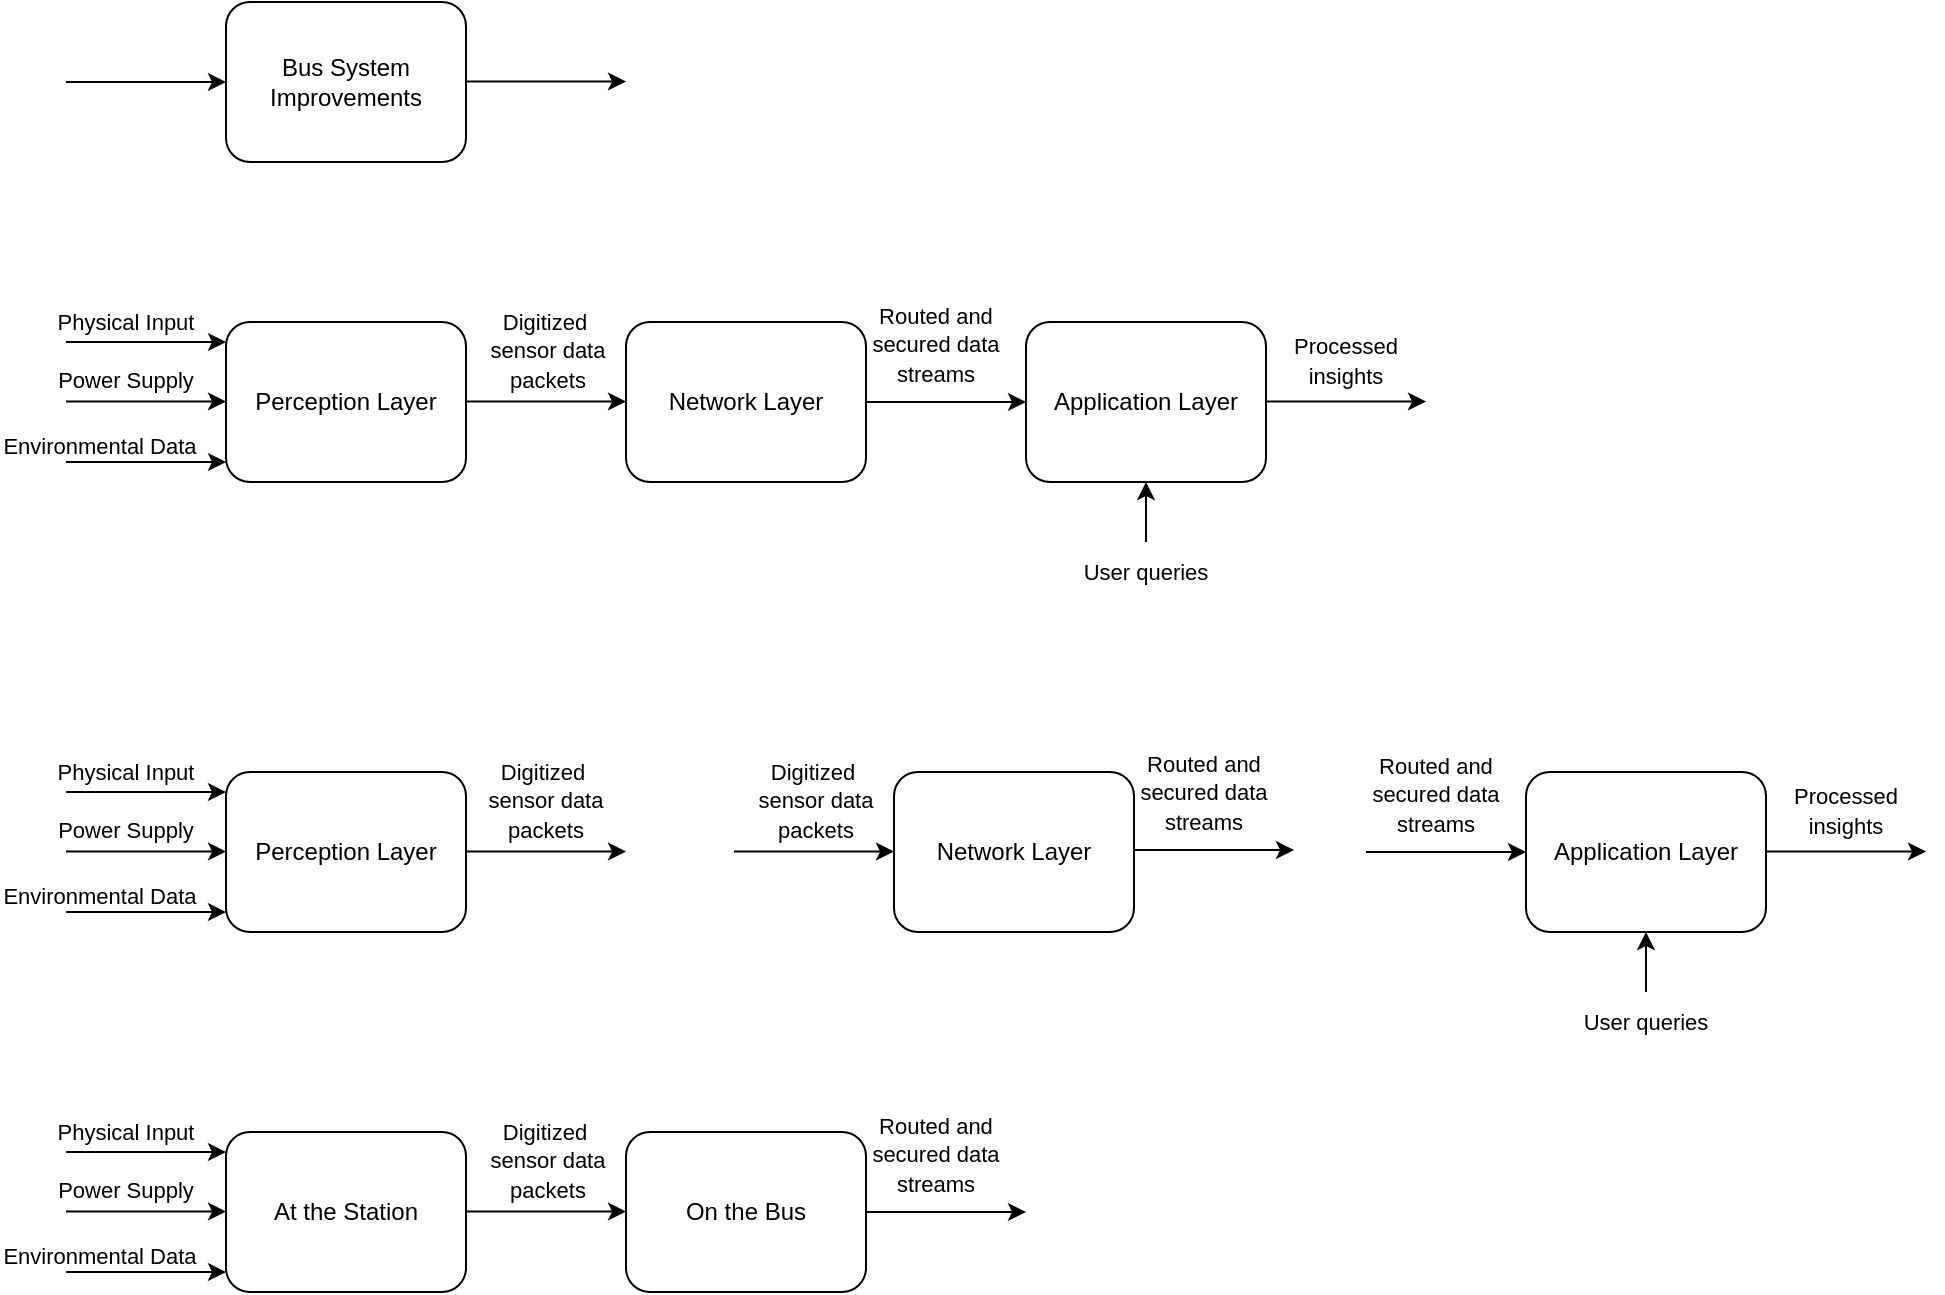 <mxfile version="28.2.4">
  <diagram name="Page-1" id="IJm5mm4XeN8IWuT5u6mj">
    <mxGraphModel dx="548" dy="277" grid="1" gridSize="10" guides="1" tooltips="1" connect="1" arrows="1" fold="1" page="1" pageScale="1" pageWidth="850" pageHeight="1100" math="0" shadow="0">
      <root>
        <mxCell id="0" />
        <mxCell id="1" parent="0" />
        <mxCell id="GfLsMkW95VEtjMX5fsOj-1" value="Bus System&lt;div&gt;Improvements&lt;/div&gt;" style="rounded=1;whiteSpace=wrap;html=1;" vertex="1" parent="1">
          <mxGeometry x="280" y="80" width="120" height="80" as="geometry" />
        </mxCell>
        <mxCell id="GfLsMkW95VEtjMX5fsOj-2" value="" style="endArrow=classic;html=1;rounded=0;entryX=0;entryY=0.5;entryDx=0;entryDy=0;endFill=1;" edge="1" parent="1" target="GfLsMkW95VEtjMX5fsOj-1">
          <mxGeometry width="50" height="50" relative="1" as="geometry">
            <mxPoint x="200" y="120" as="sourcePoint" />
            <mxPoint x="250" y="70" as="targetPoint" />
          </mxGeometry>
        </mxCell>
        <mxCell id="GfLsMkW95VEtjMX5fsOj-3" value="" style="endArrow=classic;html=1;rounded=0;entryX=0;entryY=0.5;entryDx=0;entryDy=0;endFill=1;" edge="1" parent="1">
          <mxGeometry width="50" height="50" relative="1" as="geometry">
            <mxPoint x="400" y="119.8" as="sourcePoint" />
            <mxPoint x="480" y="119.8" as="targetPoint" />
          </mxGeometry>
        </mxCell>
        <mxCell id="GfLsMkW95VEtjMX5fsOj-4" value="Perception Layer" style="rounded=1;whiteSpace=wrap;html=1;" vertex="1" parent="1">
          <mxGeometry x="280" y="240" width="120" height="80" as="geometry" />
        </mxCell>
        <mxCell id="GfLsMkW95VEtjMX5fsOj-5" value="" style="endArrow=classic;html=1;rounded=0;entryX=0;entryY=0.5;entryDx=0;entryDy=0;endFill=1;" edge="1" parent="1">
          <mxGeometry width="50" height="50" relative="1" as="geometry">
            <mxPoint x="200" y="250" as="sourcePoint" />
            <mxPoint x="280" y="250" as="targetPoint" />
          </mxGeometry>
        </mxCell>
        <mxCell id="GfLsMkW95VEtjMX5fsOj-6" value="" style="endArrow=classic;html=1;rounded=0;entryX=0;entryY=0.5;entryDx=0;entryDy=0;endFill=1;" edge="1" parent="1">
          <mxGeometry width="50" height="50" relative="1" as="geometry">
            <mxPoint x="400" y="279.8" as="sourcePoint" />
            <mxPoint x="480" y="279.8" as="targetPoint" />
          </mxGeometry>
        </mxCell>
        <mxCell id="GfLsMkW95VEtjMX5fsOj-9" value="" style="edgeStyle=orthogonalEdgeStyle;rounded=0;orthogonalLoop=1;jettySize=auto;html=1;" edge="1" parent="1">
          <mxGeometry relative="1" as="geometry">
            <mxPoint x="600.0" y="280" as="sourcePoint" />
            <mxPoint x="680.0" y="280" as="targetPoint" />
          </mxGeometry>
        </mxCell>
        <mxCell id="GfLsMkW95VEtjMX5fsOj-7" value="Network Layer" style="rounded=1;whiteSpace=wrap;html=1;" vertex="1" parent="1">
          <mxGeometry x="480" y="240" width="120" height="80" as="geometry" />
        </mxCell>
        <mxCell id="GfLsMkW95VEtjMX5fsOj-8" value="Application Layer" style="rounded=1;whiteSpace=wrap;html=1;" vertex="1" parent="1">
          <mxGeometry x="680" y="240" width="120" height="80" as="geometry" />
        </mxCell>
        <mxCell id="GfLsMkW95VEtjMX5fsOj-10" value="" style="edgeStyle=orthogonalEdgeStyle;rounded=0;orthogonalLoop=1;jettySize=auto;html=1;" edge="1" parent="1">
          <mxGeometry relative="1" as="geometry">
            <mxPoint x="800" y="279.8" as="sourcePoint" />
            <mxPoint x="880" y="279.8" as="targetPoint" />
          </mxGeometry>
        </mxCell>
        <mxCell id="GfLsMkW95VEtjMX5fsOj-11" value="" style="endArrow=classic;html=1;rounded=0;entryX=0;entryY=0.5;entryDx=0;entryDy=0;endFill=1;" edge="1" parent="1">
          <mxGeometry width="50" height="50" relative="1" as="geometry">
            <mxPoint x="200" y="279.8" as="sourcePoint" />
            <mxPoint x="280" y="279.8" as="targetPoint" />
          </mxGeometry>
        </mxCell>
        <mxCell id="GfLsMkW95VEtjMX5fsOj-12" value="" style="endArrow=classic;html=1;rounded=0;entryX=0;entryY=0.5;entryDx=0;entryDy=0;endFill=1;" edge="1" parent="1">
          <mxGeometry width="50" height="50" relative="1" as="geometry">
            <mxPoint x="200" y="310" as="sourcePoint" />
            <mxPoint x="280" y="310" as="targetPoint" />
          </mxGeometry>
        </mxCell>
        <mxCell id="GfLsMkW95VEtjMX5fsOj-13" value="&lt;font style=&quot;font-size: 11px;&quot;&gt;Physical Input&lt;/font&gt;" style="text;html=1;align=center;verticalAlign=middle;whiteSpace=wrap;rounded=0;" vertex="1" parent="1">
          <mxGeometry x="190" y="235" width="80" height="10" as="geometry" />
        </mxCell>
        <mxCell id="GfLsMkW95VEtjMX5fsOj-14" value="&lt;font style=&quot;font-size: 11px;&quot;&gt;Power Supply&lt;/font&gt;" style="text;html=1;align=center;verticalAlign=middle;whiteSpace=wrap;rounded=0;" vertex="1" parent="1">
          <mxGeometry x="190" y="264" width="80" height="10" as="geometry" />
        </mxCell>
        <mxCell id="GfLsMkW95VEtjMX5fsOj-15" value="&lt;font style=&quot;font-size: 11px;&quot;&gt;Environmental Data&lt;/font&gt;" style="text;html=1;align=center;verticalAlign=middle;whiteSpace=wrap;rounded=0;" vertex="1" parent="1">
          <mxGeometry x="167" y="297" width="100" height="10" as="geometry" />
        </mxCell>
        <mxCell id="GfLsMkW95VEtjMX5fsOj-17" value="&lt;font style=&quot;font-size: 11px;&quot;&gt;Digitized&amp;nbsp;&lt;/font&gt;&lt;div&gt;&lt;font style=&quot;font-size: 11px;&quot;&gt;sensor data packets&lt;/font&gt;&lt;/div&gt;" style="text;html=1;align=center;verticalAlign=middle;whiteSpace=wrap;rounded=0;" vertex="1" parent="1">
          <mxGeometry x="396" y="249" width="90" height="10" as="geometry" />
        </mxCell>
        <mxCell id="GfLsMkW95VEtjMX5fsOj-18" value="&lt;div&gt;&lt;span style=&quot;font-size: 11px;&quot;&gt;Routed and secured data streams&lt;/span&gt;&lt;/div&gt;" style="text;html=1;align=center;verticalAlign=middle;whiteSpace=wrap;rounded=0;" vertex="1" parent="1">
          <mxGeometry x="590" y="246" width="90" height="10" as="geometry" />
        </mxCell>
        <mxCell id="GfLsMkW95VEtjMX5fsOj-19" value="" style="edgeStyle=orthogonalEdgeStyle;rounded=0;orthogonalLoop=1;jettySize=auto;html=1;exitX=0.5;exitY=0;exitDx=0;exitDy=0;entryX=0.5;entryY=1;entryDx=0;entryDy=0;" edge="1" parent="1" source="GfLsMkW95VEtjMX5fsOj-20" target="GfLsMkW95VEtjMX5fsOj-8">
          <mxGeometry relative="1" as="geometry">
            <mxPoint x="700.0" y="340" as="sourcePoint" />
            <mxPoint x="780.0" y="340" as="targetPoint" />
          </mxGeometry>
        </mxCell>
        <mxCell id="GfLsMkW95VEtjMX5fsOj-20" value="&lt;font style=&quot;font-size: 11px;&quot;&gt;User q&lt;/font&gt;&lt;span style=&quot;font-size: 11px; background-color: transparent; color: light-dark(rgb(0, 0, 0), rgb(255, 255, 255));&quot;&gt;ueries&lt;/span&gt;" style="text;html=1;align=center;verticalAlign=middle;whiteSpace=wrap;rounded=0;" vertex="1" parent="1">
          <mxGeometry x="700" y="350" width="80" height="30" as="geometry" />
        </mxCell>
        <mxCell id="GfLsMkW95VEtjMX5fsOj-21" value="&lt;span style=&quot;font-size: 11px;&quot;&gt;Processed insights&lt;/span&gt;" style="text;html=1;align=center;verticalAlign=middle;whiteSpace=wrap;rounded=0;" vertex="1" parent="1">
          <mxGeometry x="800" y="254" width="80" height="10" as="geometry" />
        </mxCell>
        <mxCell id="GfLsMkW95VEtjMX5fsOj-22" value="Perception Layer" style="rounded=1;whiteSpace=wrap;html=1;" vertex="1" parent="1">
          <mxGeometry x="280" y="465" width="120" height="80" as="geometry" />
        </mxCell>
        <mxCell id="GfLsMkW95VEtjMX5fsOj-23" value="" style="endArrow=classic;html=1;rounded=0;entryX=0;entryY=0.5;entryDx=0;entryDy=0;endFill=1;" edge="1" parent="1">
          <mxGeometry width="50" height="50" relative="1" as="geometry">
            <mxPoint x="200" y="475" as="sourcePoint" />
            <mxPoint x="280" y="475" as="targetPoint" />
          </mxGeometry>
        </mxCell>
        <mxCell id="GfLsMkW95VEtjMX5fsOj-24" value="" style="endArrow=classic;html=1;rounded=0;entryX=0;entryY=0.5;entryDx=0;entryDy=0;endFill=1;" edge="1" parent="1">
          <mxGeometry width="50" height="50" relative="1" as="geometry">
            <mxPoint x="200" y="504.8" as="sourcePoint" />
            <mxPoint x="280" y="504.8" as="targetPoint" />
          </mxGeometry>
        </mxCell>
        <mxCell id="GfLsMkW95VEtjMX5fsOj-25" value="" style="endArrow=classic;html=1;rounded=0;entryX=0;entryY=0.5;entryDx=0;entryDy=0;endFill=1;" edge="1" parent="1">
          <mxGeometry width="50" height="50" relative="1" as="geometry">
            <mxPoint x="200" y="535" as="sourcePoint" />
            <mxPoint x="280" y="535" as="targetPoint" />
          </mxGeometry>
        </mxCell>
        <mxCell id="GfLsMkW95VEtjMX5fsOj-26" value="&lt;font style=&quot;font-size: 11px;&quot;&gt;Physical Input&lt;/font&gt;" style="text;html=1;align=center;verticalAlign=middle;whiteSpace=wrap;rounded=0;" vertex="1" parent="1">
          <mxGeometry x="190" y="460" width="80" height="10" as="geometry" />
        </mxCell>
        <mxCell id="GfLsMkW95VEtjMX5fsOj-27" value="&lt;font style=&quot;font-size: 11px;&quot;&gt;Power Supply&lt;/font&gt;" style="text;html=1;align=center;verticalAlign=middle;whiteSpace=wrap;rounded=0;" vertex="1" parent="1">
          <mxGeometry x="190" y="489" width="80" height="10" as="geometry" />
        </mxCell>
        <mxCell id="GfLsMkW95VEtjMX5fsOj-28" value="&lt;font style=&quot;font-size: 11px;&quot;&gt;Environmental Data&lt;/font&gt;" style="text;html=1;align=center;verticalAlign=middle;whiteSpace=wrap;rounded=0;" vertex="1" parent="1">
          <mxGeometry x="167" y="522" width="100" height="10" as="geometry" />
        </mxCell>
        <mxCell id="GfLsMkW95VEtjMX5fsOj-29" value="" style="endArrow=classic;html=1;rounded=0;entryX=0;entryY=0.5;entryDx=0;entryDy=0;endFill=1;" edge="1" parent="1">
          <mxGeometry width="50" height="50" relative="1" as="geometry">
            <mxPoint x="400" y="504.8" as="sourcePoint" />
            <mxPoint x="480" y="504.8" as="targetPoint" />
          </mxGeometry>
        </mxCell>
        <mxCell id="GfLsMkW95VEtjMX5fsOj-30" value="&lt;font style=&quot;font-size: 11px;&quot;&gt;Digitized&amp;nbsp;&lt;/font&gt;&lt;div&gt;&lt;font style=&quot;font-size: 11px;&quot;&gt;sensor data packets&lt;/font&gt;&lt;/div&gt;" style="text;html=1;align=center;verticalAlign=middle;whiteSpace=wrap;rounded=0;" vertex="1" parent="1">
          <mxGeometry x="395" y="474" width="90" height="10" as="geometry" />
        </mxCell>
        <mxCell id="GfLsMkW95VEtjMX5fsOj-31" value="" style="endArrow=classic;html=1;rounded=0;entryX=0;entryY=0.5;entryDx=0;entryDy=0;endFill=1;" edge="1" parent="1">
          <mxGeometry width="50" height="50" relative="1" as="geometry">
            <mxPoint x="534" y="504.8" as="sourcePoint" />
            <mxPoint x="614" y="504.8" as="targetPoint" />
          </mxGeometry>
        </mxCell>
        <mxCell id="GfLsMkW95VEtjMX5fsOj-32" value="" style="edgeStyle=orthogonalEdgeStyle;rounded=0;orthogonalLoop=1;jettySize=auto;html=1;" edge="1" parent="1">
          <mxGeometry relative="1" as="geometry">
            <mxPoint x="734.0" y="504" as="sourcePoint" />
            <mxPoint x="814.0" y="504" as="targetPoint" />
          </mxGeometry>
        </mxCell>
        <mxCell id="GfLsMkW95VEtjMX5fsOj-33" value="Network Layer" style="rounded=1;whiteSpace=wrap;html=1;" vertex="1" parent="1">
          <mxGeometry x="614" y="465" width="120" height="80" as="geometry" />
        </mxCell>
        <mxCell id="GfLsMkW95VEtjMX5fsOj-34" value="&lt;font style=&quot;font-size: 11px;&quot;&gt;Digitized&amp;nbsp;&lt;/font&gt;&lt;div&gt;&lt;font style=&quot;font-size: 11px;&quot;&gt;sensor data packets&lt;/font&gt;&lt;/div&gt;" style="text;html=1;align=center;verticalAlign=middle;whiteSpace=wrap;rounded=0;" vertex="1" parent="1">
          <mxGeometry x="530" y="474" width="90" height="10" as="geometry" />
        </mxCell>
        <mxCell id="GfLsMkW95VEtjMX5fsOj-35" value="&lt;div&gt;&lt;span style=&quot;font-size: 11px;&quot;&gt;Routed and secured data streams&lt;/span&gt;&lt;/div&gt;" style="text;html=1;align=center;verticalAlign=middle;whiteSpace=wrap;rounded=0;" vertex="1" parent="1">
          <mxGeometry x="724" y="470" width="90" height="10" as="geometry" />
        </mxCell>
        <mxCell id="GfLsMkW95VEtjMX5fsOj-38" value="" style="edgeStyle=orthogonalEdgeStyle;rounded=0;orthogonalLoop=1;jettySize=auto;html=1;" edge="1" parent="1">
          <mxGeometry relative="1" as="geometry">
            <mxPoint x="850.0" y="505" as="sourcePoint" />
            <mxPoint x="930.0" y="505" as="targetPoint" />
          </mxGeometry>
        </mxCell>
        <mxCell id="GfLsMkW95VEtjMX5fsOj-39" value="Application Layer" style="rounded=1;whiteSpace=wrap;html=1;" vertex="1" parent="1">
          <mxGeometry x="930" y="465" width="120" height="80" as="geometry" />
        </mxCell>
        <mxCell id="GfLsMkW95VEtjMX5fsOj-40" value="" style="edgeStyle=orthogonalEdgeStyle;rounded=0;orthogonalLoop=1;jettySize=auto;html=1;" edge="1" parent="1">
          <mxGeometry relative="1" as="geometry">
            <mxPoint x="1050" y="504.8" as="sourcePoint" />
            <mxPoint x="1130" y="504.8" as="targetPoint" />
          </mxGeometry>
        </mxCell>
        <mxCell id="GfLsMkW95VEtjMX5fsOj-41" value="&lt;div&gt;&lt;span style=&quot;font-size: 11px;&quot;&gt;Routed and secured data streams&lt;/span&gt;&lt;/div&gt;" style="text;html=1;align=center;verticalAlign=middle;whiteSpace=wrap;rounded=0;" vertex="1" parent="1">
          <mxGeometry x="840" y="471" width="90" height="10" as="geometry" />
        </mxCell>
        <mxCell id="GfLsMkW95VEtjMX5fsOj-42" value="" style="edgeStyle=orthogonalEdgeStyle;rounded=0;orthogonalLoop=1;jettySize=auto;html=1;exitX=0.5;exitY=0;exitDx=0;exitDy=0;entryX=0.5;entryY=1;entryDx=0;entryDy=0;" edge="1" source="GfLsMkW95VEtjMX5fsOj-43" target="GfLsMkW95VEtjMX5fsOj-39" parent="1">
          <mxGeometry relative="1" as="geometry">
            <mxPoint x="950.0" y="565" as="sourcePoint" />
            <mxPoint x="1030.0" y="565" as="targetPoint" />
          </mxGeometry>
        </mxCell>
        <mxCell id="GfLsMkW95VEtjMX5fsOj-43" value="&lt;font style=&quot;font-size: 11px;&quot;&gt;User q&lt;/font&gt;&lt;span style=&quot;font-size: 11px; background-color: transparent; color: light-dark(rgb(0, 0, 0), rgb(255, 255, 255));&quot;&gt;ueries&lt;/span&gt;" style="text;html=1;align=center;verticalAlign=middle;whiteSpace=wrap;rounded=0;" vertex="1" parent="1">
          <mxGeometry x="950" y="575" width="80" height="30" as="geometry" />
        </mxCell>
        <mxCell id="GfLsMkW95VEtjMX5fsOj-44" value="&lt;span style=&quot;font-size: 11px;&quot;&gt;Processed insights&lt;/span&gt;" style="text;html=1;align=center;verticalAlign=middle;whiteSpace=wrap;rounded=0;" vertex="1" parent="1">
          <mxGeometry x="1050" y="479" width="80" height="10" as="geometry" />
        </mxCell>
        <mxCell id="GfLsMkW95VEtjMX5fsOj-45" value="At the Station" style="rounded=1;whiteSpace=wrap;html=1;" vertex="1" parent="1">
          <mxGeometry x="280" y="645" width="120" height="80" as="geometry" />
        </mxCell>
        <mxCell id="GfLsMkW95VEtjMX5fsOj-46" value="" style="endArrow=classic;html=1;rounded=0;entryX=0;entryY=0.5;entryDx=0;entryDy=0;endFill=1;" edge="1" parent="1">
          <mxGeometry width="50" height="50" relative="1" as="geometry">
            <mxPoint x="200" y="655" as="sourcePoint" />
            <mxPoint x="280" y="655" as="targetPoint" />
          </mxGeometry>
        </mxCell>
        <mxCell id="GfLsMkW95VEtjMX5fsOj-47" value="" style="endArrow=classic;html=1;rounded=0;entryX=0;entryY=0.5;entryDx=0;entryDy=0;endFill=1;" edge="1" parent="1">
          <mxGeometry width="50" height="50" relative="1" as="geometry">
            <mxPoint x="400" y="684.8" as="sourcePoint" />
            <mxPoint x="480" y="684.8" as="targetPoint" />
          </mxGeometry>
        </mxCell>
        <mxCell id="GfLsMkW95VEtjMX5fsOj-48" value="" style="edgeStyle=orthogonalEdgeStyle;rounded=0;orthogonalLoop=1;jettySize=auto;html=1;" edge="1" parent="1">
          <mxGeometry relative="1" as="geometry">
            <mxPoint x="600.0" y="685" as="sourcePoint" />
            <mxPoint x="680.0" y="685" as="targetPoint" />
          </mxGeometry>
        </mxCell>
        <mxCell id="GfLsMkW95VEtjMX5fsOj-49" value="On the Bus" style="rounded=1;whiteSpace=wrap;html=1;" vertex="1" parent="1">
          <mxGeometry x="480" y="645" width="120" height="80" as="geometry" />
        </mxCell>
        <mxCell id="GfLsMkW95VEtjMX5fsOj-52" value="" style="endArrow=classic;html=1;rounded=0;entryX=0;entryY=0.5;entryDx=0;entryDy=0;endFill=1;" edge="1" parent="1">
          <mxGeometry width="50" height="50" relative="1" as="geometry">
            <mxPoint x="200" y="684.8" as="sourcePoint" />
            <mxPoint x="280" y="684.8" as="targetPoint" />
          </mxGeometry>
        </mxCell>
        <mxCell id="GfLsMkW95VEtjMX5fsOj-53" value="" style="endArrow=classic;html=1;rounded=0;entryX=0;entryY=0.5;entryDx=0;entryDy=0;endFill=1;" edge="1" parent="1">
          <mxGeometry width="50" height="50" relative="1" as="geometry">
            <mxPoint x="200" y="715" as="sourcePoint" />
            <mxPoint x="280" y="715" as="targetPoint" />
          </mxGeometry>
        </mxCell>
        <mxCell id="GfLsMkW95VEtjMX5fsOj-54" value="&lt;font style=&quot;font-size: 11px;&quot;&gt;Physical Input&lt;/font&gt;" style="text;html=1;align=center;verticalAlign=middle;whiteSpace=wrap;rounded=0;" vertex="1" parent="1">
          <mxGeometry x="190" y="640" width="80" height="10" as="geometry" />
        </mxCell>
        <mxCell id="GfLsMkW95VEtjMX5fsOj-55" value="&lt;font style=&quot;font-size: 11px;&quot;&gt;Power Supply&lt;/font&gt;" style="text;html=1;align=center;verticalAlign=middle;whiteSpace=wrap;rounded=0;" vertex="1" parent="1">
          <mxGeometry x="190" y="669" width="80" height="10" as="geometry" />
        </mxCell>
        <mxCell id="GfLsMkW95VEtjMX5fsOj-56" value="&lt;font style=&quot;font-size: 11px;&quot;&gt;Environmental Data&lt;/font&gt;" style="text;html=1;align=center;verticalAlign=middle;whiteSpace=wrap;rounded=0;" vertex="1" parent="1">
          <mxGeometry x="167" y="702" width="100" height="10" as="geometry" />
        </mxCell>
        <mxCell id="GfLsMkW95VEtjMX5fsOj-57" value="&lt;font style=&quot;font-size: 11px;&quot;&gt;Digitized&amp;nbsp;&lt;/font&gt;&lt;div&gt;&lt;font style=&quot;font-size: 11px;&quot;&gt;sensor data packets&lt;/font&gt;&lt;/div&gt;" style="text;html=1;align=center;verticalAlign=middle;whiteSpace=wrap;rounded=0;" vertex="1" parent="1">
          <mxGeometry x="396" y="654" width="90" height="10" as="geometry" />
        </mxCell>
        <mxCell id="GfLsMkW95VEtjMX5fsOj-58" value="&lt;div&gt;&lt;span style=&quot;font-size: 11px;&quot;&gt;Routed and secured data streams&lt;/span&gt;&lt;/div&gt;" style="text;html=1;align=center;verticalAlign=middle;whiteSpace=wrap;rounded=0;" vertex="1" parent="1">
          <mxGeometry x="590" y="651" width="90" height="10" as="geometry" />
        </mxCell>
      </root>
    </mxGraphModel>
  </diagram>
</mxfile>
